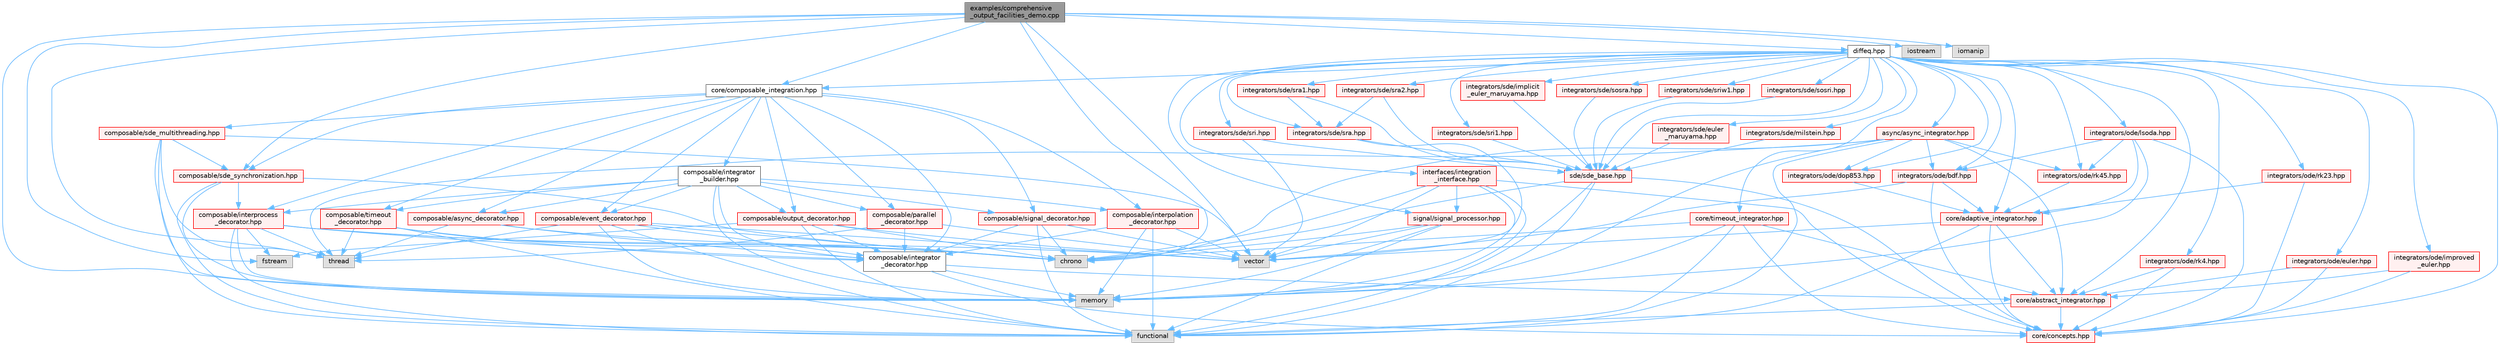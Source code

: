 digraph "examples/comprehensive_output_facilities_demo.cpp"
{
 // LATEX_PDF_SIZE
  bgcolor="transparent";
  edge [fontname=Helvetica,fontsize=10,labelfontname=Helvetica,labelfontsize=10];
  node [fontname=Helvetica,fontsize=10,shape=box,height=0.2,width=0.4];
  Node1 [id="Node000001",label="examples/comprehensive\l_output_facilities_demo.cpp",height=0.2,width=0.4,color="gray40", fillcolor="grey60", style="filled", fontcolor="black",tooltip="Comprehensive demonstration of enhanced output facilities."];
  Node1 -> Node2 [id="edge1_Node000001_Node000002",color="steelblue1",style="solid",tooltip=" "];
  Node2 [id="Node000002",label="diffeq.hpp",height=0.2,width=0.4,color="grey40", fillcolor="white", style="filled",URL="$diffeq_8hpp.html",tooltip="Modern C++ ODE Integration Library with Real-time Signal Processing."];
  Node2 -> Node3 [id="edge2_Node000002_Node000003",color="steelblue1",style="solid",tooltip=" "];
  Node3 [id="Node000003",label="core/concepts.hpp",height=0.2,width=0.4,color="red", fillcolor="#FFF0F0", style="filled",URL="$concepts_8hpp_source.html",tooltip=" "];
  Node2 -> Node8 [id="edge3_Node000002_Node000008",color="steelblue1",style="solid",tooltip=" "];
  Node8 [id="Node000008",label="core/abstract_integrator.hpp",height=0.2,width=0.4,color="red", fillcolor="#FFF0F0", style="filled",URL="$abstract__integrator_8hpp_source.html",tooltip=" "];
  Node8 -> Node9 [id="edge4_Node000008_Node000009",color="steelblue1",style="solid",tooltip=" "];
  Node9 [id="Node000009",label="functional",height=0.2,width=0.4,color="grey60", fillcolor="#E0E0E0", style="filled",tooltip=" "];
  Node8 -> Node3 [id="edge5_Node000008_Node000003",color="steelblue1",style="solid",tooltip=" "];
  Node2 -> Node10 [id="edge6_Node000002_Node000010",color="steelblue1",style="solid",tooltip=" "];
  Node10 [id="Node000010",label="core/adaptive_integrator.hpp",height=0.2,width=0.4,color="red", fillcolor="#FFF0F0", style="filled",URL="$adaptive__integrator_8hpp_source.html",tooltip=" "];
  Node10 -> Node9 [id="edge7_Node000010_Node000009",color="steelblue1",style="solid",tooltip=" "];
  Node10 -> Node11 [id="edge8_Node000010_Node000011",color="steelblue1",style="solid",tooltip=" "];
  Node11 [id="Node000011",label="vector",height=0.2,width=0.4,color="grey60", fillcolor="#E0E0E0", style="filled",tooltip=" "];
  Node10 -> Node3 [id="edge9_Node000010_Node000003",color="steelblue1",style="solid",tooltip=" "];
  Node10 -> Node8 [id="edge10_Node000010_Node000008",color="steelblue1",style="solid",tooltip=" "];
  Node2 -> Node17 [id="edge11_Node000002_Node000017",color="steelblue1",style="solid",tooltip=" "];
  Node17 [id="Node000017",label="core/timeout_integrator.hpp",height=0.2,width=0.4,color="red", fillcolor="#FFF0F0", style="filled",URL="$timeout__integrator_8hpp_source.html",tooltip=" "];
  Node17 -> Node19 [id="edge12_Node000017_Node000019",color="steelblue1",style="solid",tooltip=" "];
  Node19 [id="Node000019",label="chrono",height=0.2,width=0.4,color="grey60", fillcolor="#E0E0E0", style="filled",tooltip=" "];
  Node17 -> Node20 [id="edge13_Node000017_Node000020",color="steelblue1",style="solid",tooltip=" "];
  Node20 [id="Node000020",label="memory",height=0.2,width=0.4,color="grey60", fillcolor="#E0E0E0", style="filled",tooltip=" "];
  Node17 -> Node9 [id="edge14_Node000017_Node000009",color="steelblue1",style="solid",tooltip=" "];
  Node17 -> Node3 [id="edge15_Node000017_Node000003",color="steelblue1",style="solid",tooltip=" "];
  Node17 -> Node8 [id="edge16_Node000017_Node000008",color="steelblue1",style="solid",tooltip=" "];
  Node2 -> Node21 [id="edge17_Node000002_Node000021",color="steelblue1",style="solid",tooltip=" "];
  Node21 [id="Node000021",label="core/composable_integration.hpp",height=0.2,width=0.4,color="grey40", fillcolor="white", style="filled",URL="$composable__integration_8hpp.html",tooltip="Composable integration architecture using decorator pattern."];
  Node21 -> Node22 [id="edge18_Node000021_Node000022",color="steelblue1",style="solid",tooltip=" "];
  Node22 [id="Node000022",label="composable/integrator\l_decorator.hpp",height=0.2,width=0.4,color="grey40", fillcolor="white", style="filled",URL="$integrator__decorator_8hpp_source.html",tooltip=" "];
  Node22 -> Node3 [id="edge19_Node000022_Node000003",color="steelblue1",style="solid",tooltip=" "];
  Node22 -> Node8 [id="edge20_Node000022_Node000008",color="steelblue1",style="solid",tooltip=" "];
  Node22 -> Node20 [id="edge21_Node000022_Node000020",color="steelblue1",style="solid",tooltip=" "];
  Node21 -> Node23 [id="edge22_Node000021_Node000023",color="steelblue1",style="solid",tooltip=" "];
  Node23 [id="Node000023",label="composable/timeout\l_decorator.hpp",height=0.2,width=0.4,color="red", fillcolor="#FFF0F0", style="filled",URL="$timeout__decorator_8hpp_source.html",tooltip=" "];
  Node23 -> Node22 [id="edge23_Node000023_Node000022",color="steelblue1",style="solid",tooltip=" "];
  Node23 -> Node19 [id="edge24_Node000023_Node000019",color="steelblue1",style="solid",tooltip=" "];
  Node23 -> Node9 [id="edge25_Node000023_Node000009",color="steelblue1",style="solid",tooltip=" "];
  Node23 -> Node24 [id="edge26_Node000023_Node000024",color="steelblue1",style="solid",tooltip=" "];
  Node24 [id="Node000024",label="thread",height=0.2,width=0.4,color="grey60", fillcolor="#E0E0E0", style="filled",tooltip=" "];
  Node21 -> Node25 [id="edge27_Node000021_Node000025",color="steelblue1",style="solid",tooltip=" "];
  Node25 [id="Node000025",label="composable/parallel\l_decorator.hpp",height=0.2,width=0.4,color="red", fillcolor="#FFF0F0", style="filled",URL="$parallel__decorator_8hpp_source.html",tooltip=" "];
  Node25 -> Node22 [id="edge28_Node000025_Node000022",color="steelblue1",style="solid",tooltip=" "];
  Node25 -> Node11 [id="edge29_Node000025_Node000011",color="steelblue1",style="solid",tooltip=" "];
  Node25 -> Node24 [id="edge30_Node000025_Node000024",color="steelblue1",style="solid",tooltip=" "];
  Node21 -> Node28 [id="edge31_Node000021_Node000028",color="steelblue1",style="solid",tooltip=" "];
  Node28 [id="Node000028",label="composable/async_decorator.hpp",height=0.2,width=0.4,color="red", fillcolor="#FFF0F0", style="filled",URL="$async__decorator_8hpp_source.html",tooltip=" "];
  Node28 -> Node22 [id="edge32_Node000028_Node000022",color="steelblue1",style="solid",tooltip=" "];
  Node28 -> Node19 [id="edge33_Node000028_Node000019",color="steelblue1",style="solid",tooltip=" "];
  Node28 -> Node24 [id="edge34_Node000028_Node000024",color="steelblue1",style="solid",tooltip=" "];
  Node21 -> Node31 [id="edge35_Node000021_Node000031",color="steelblue1",style="solid",tooltip=" "];
  Node31 [id="Node000031",label="composable/output_decorator.hpp",height=0.2,width=0.4,color="red", fillcolor="#FFF0F0", style="filled",URL="$output__decorator_8hpp_source.html",tooltip=" "];
  Node31 -> Node22 [id="edge36_Node000031_Node000022",color="steelblue1",style="solid",tooltip=" "];
  Node31 -> Node11 [id="edge37_Node000031_Node000011",color="steelblue1",style="solid",tooltip=" "];
  Node31 -> Node9 [id="edge38_Node000031_Node000009",color="steelblue1",style="solid",tooltip=" "];
  Node31 -> Node19 [id="edge39_Node000031_Node000019",color="steelblue1",style="solid",tooltip=" "];
  Node31 -> Node32 [id="edge40_Node000031_Node000032",color="steelblue1",style="solid",tooltip=" "];
  Node32 [id="Node000032",label="fstream",height=0.2,width=0.4,color="grey60", fillcolor="#E0E0E0", style="filled",tooltip=" "];
  Node21 -> Node34 [id="edge41_Node000021_Node000034",color="steelblue1",style="solid",tooltip=" "];
  Node34 [id="Node000034",label="composable/signal_decorator.hpp",height=0.2,width=0.4,color="red", fillcolor="#FFF0F0", style="filled",URL="$signal__decorator_8hpp_source.html",tooltip=" "];
  Node34 -> Node22 [id="edge42_Node000034_Node000022",color="steelblue1",style="solid",tooltip=" "];
  Node34 -> Node11 [id="edge43_Node000034_Node000011",color="steelblue1",style="solid",tooltip=" "];
  Node34 -> Node9 [id="edge44_Node000034_Node000009",color="steelblue1",style="solid",tooltip=" "];
  Node34 -> Node19 [id="edge45_Node000034_Node000019",color="steelblue1",style="solid",tooltip=" "];
  Node21 -> Node36 [id="edge46_Node000021_Node000036",color="steelblue1",style="solid",tooltip=" "];
  Node36 [id="Node000036",label="composable/interpolation\l_decorator.hpp",height=0.2,width=0.4,color="red", fillcolor="#FFF0F0", style="filled",URL="$interpolation__decorator_8hpp_source.html",tooltip=" "];
  Node36 -> Node22 [id="edge47_Node000036_Node000022",color="steelblue1",style="solid",tooltip=" "];
  Node36 -> Node11 [id="edge48_Node000036_Node000011",color="steelblue1",style="solid",tooltip=" "];
  Node36 -> Node9 [id="edge49_Node000036_Node000009",color="steelblue1",style="solid",tooltip=" "];
  Node36 -> Node20 [id="edge50_Node000036_Node000020",color="steelblue1",style="solid",tooltip=" "];
  Node21 -> Node38 [id="edge51_Node000021_Node000038",color="steelblue1",style="solid",tooltip=" "];
  Node38 [id="Node000038",label="composable/interprocess\l_decorator.hpp",height=0.2,width=0.4,color="red", fillcolor="#FFF0F0", style="filled",URL="$interprocess__decorator_8hpp_source.html",tooltip=" "];
  Node38 -> Node22 [id="edge52_Node000038_Node000022",color="steelblue1",style="solid",tooltip=" "];
  Node38 -> Node20 [id="edge53_Node000038_Node000020",color="steelblue1",style="solid",tooltip=" "];
  Node38 -> Node11 [id="edge54_Node000038_Node000011",color="steelblue1",style="solid",tooltip=" "];
  Node38 -> Node24 [id="edge55_Node000038_Node000024",color="steelblue1",style="solid",tooltip=" "];
  Node38 -> Node19 [id="edge56_Node000038_Node000019",color="steelblue1",style="solid",tooltip=" "];
  Node38 -> Node9 [id="edge57_Node000038_Node000009",color="steelblue1",style="solid",tooltip=" "];
  Node38 -> Node32 [id="edge58_Node000038_Node000032",color="steelblue1",style="solid",tooltip=" "];
  Node21 -> Node46 [id="edge59_Node000021_Node000046",color="steelblue1",style="solid",tooltip=" "];
  Node46 [id="Node000046",label="composable/event_decorator.hpp",height=0.2,width=0.4,color="red", fillcolor="#FFF0F0", style="filled",URL="$event__decorator_8hpp_source.html",tooltip=" "];
  Node46 -> Node22 [id="edge60_Node000046_Node000022",color="steelblue1",style="solid",tooltip=" "];
  Node46 -> Node9 [id="edge61_Node000046_Node000009",color="steelblue1",style="solid",tooltip=" "];
  Node46 -> Node11 [id="edge62_Node000046_Node000011",color="steelblue1",style="solid",tooltip=" "];
  Node46 -> Node20 [id="edge63_Node000046_Node000020",color="steelblue1",style="solid",tooltip=" "];
  Node46 -> Node24 [id="edge64_Node000046_Node000024",color="steelblue1",style="solid",tooltip=" "];
  Node46 -> Node19 [id="edge65_Node000046_Node000019",color="steelblue1",style="solid",tooltip=" "];
  Node21 -> Node48 [id="edge66_Node000021_Node000048",color="steelblue1",style="solid",tooltip=" "];
  Node48 [id="Node000048",label="composable/sde_synchronization.hpp",height=0.2,width=0.4,color="red", fillcolor="#FFF0F0", style="filled",URL="$sde__synchronization_8hpp_source.html",tooltip=" "];
  Node48 -> Node38 [id="edge67_Node000048_Node000038",color="steelblue1",style="solid",tooltip=" "];
  Node48 -> Node9 [id="edge68_Node000048_Node000009",color="steelblue1",style="solid",tooltip=" "];
  Node48 -> Node20 [id="edge69_Node000048_Node000020",color="steelblue1",style="solid",tooltip=" "];
  Node48 -> Node19 [id="edge70_Node000048_Node000019",color="steelblue1",style="solid",tooltip=" "];
  Node21 -> Node50 [id="edge71_Node000021_Node000050",color="steelblue1",style="solid",tooltip=" "];
  Node50 [id="Node000050",label="composable/sde_multithreading.hpp",height=0.2,width=0.4,color="red", fillcolor="#FFF0F0", style="filled",URL="$sde__multithreading_8hpp_source.html",tooltip=" "];
  Node50 -> Node48 [id="edge72_Node000050_Node000048",color="steelblue1",style="solid",tooltip=" "];
  Node50 -> Node24 [id="edge73_Node000050_Node000024",color="steelblue1",style="solid",tooltip=" "];
  Node50 -> Node20 [id="edge74_Node000050_Node000020",color="steelblue1",style="solid",tooltip=" "];
  Node50 -> Node11 [id="edge75_Node000050_Node000011",color="steelblue1",style="solid",tooltip=" "];
  Node50 -> Node9 [id="edge76_Node000050_Node000009",color="steelblue1",style="solid",tooltip=" "];
  Node21 -> Node53 [id="edge77_Node000021_Node000053",color="steelblue1",style="solid",tooltip=" "];
  Node53 [id="Node000053",label="composable/integrator\l_builder.hpp",height=0.2,width=0.4,color="grey40", fillcolor="white", style="filled",URL="$integrator__builder_8hpp_source.html",tooltip=" "];
  Node53 -> Node22 [id="edge78_Node000053_Node000022",color="steelblue1",style="solid",tooltip=" "];
  Node53 -> Node23 [id="edge79_Node000053_Node000023",color="steelblue1",style="solid",tooltip=" "];
  Node53 -> Node25 [id="edge80_Node000053_Node000025",color="steelblue1",style="solid",tooltip=" "];
  Node53 -> Node28 [id="edge81_Node000053_Node000028",color="steelblue1",style="solid",tooltip=" "];
  Node53 -> Node31 [id="edge82_Node000053_Node000031",color="steelblue1",style="solid",tooltip=" "];
  Node53 -> Node34 [id="edge83_Node000053_Node000034",color="steelblue1",style="solid",tooltip=" "];
  Node53 -> Node36 [id="edge84_Node000053_Node000036",color="steelblue1",style="solid",tooltip=" "];
  Node53 -> Node38 [id="edge85_Node000053_Node000038",color="steelblue1",style="solid",tooltip=" "];
  Node53 -> Node46 [id="edge86_Node000053_Node000046",color="steelblue1",style="solid",tooltip=" "];
  Node53 -> Node20 [id="edge87_Node000053_Node000020",color="steelblue1",style="solid",tooltip=" "];
  Node2 -> Node54 [id="edge88_Node000002_Node000054",color="steelblue1",style="solid",tooltip=" "];
  Node54 [id="Node000054",label="integrators/ode/euler.hpp",height=0.2,width=0.4,color="red", fillcolor="#FFF0F0", style="filled",URL="$euler_8hpp_source.html",tooltip=" "];
  Node54 -> Node3 [id="edge89_Node000054_Node000003",color="steelblue1",style="solid",tooltip=" "];
  Node54 -> Node8 [id="edge90_Node000054_Node000008",color="steelblue1",style="solid",tooltip=" "];
  Node2 -> Node55 [id="edge91_Node000002_Node000055",color="steelblue1",style="solid",tooltip=" "];
  Node55 [id="Node000055",label="integrators/ode/improved\l_euler.hpp",height=0.2,width=0.4,color="red", fillcolor="#FFF0F0", style="filled",URL="$improved__euler_8hpp_source.html",tooltip=" "];
  Node55 -> Node3 [id="edge92_Node000055_Node000003",color="steelblue1",style="solid",tooltip=" "];
  Node55 -> Node8 [id="edge93_Node000055_Node000008",color="steelblue1",style="solid",tooltip=" "];
  Node2 -> Node56 [id="edge94_Node000002_Node000056",color="steelblue1",style="solid",tooltip=" "];
  Node56 [id="Node000056",label="integrators/ode/rk4.hpp",height=0.2,width=0.4,color="red", fillcolor="#FFF0F0", style="filled",URL="$rk4_8hpp_source.html",tooltip=" "];
  Node56 -> Node3 [id="edge95_Node000056_Node000003",color="steelblue1",style="solid",tooltip=" "];
  Node56 -> Node8 [id="edge96_Node000056_Node000008",color="steelblue1",style="solid",tooltip=" "];
  Node2 -> Node57 [id="edge97_Node000002_Node000057",color="steelblue1",style="solid",tooltip=" "];
  Node57 [id="Node000057",label="integrators/ode/rk23.hpp",height=0.2,width=0.4,color="red", fillcolor="#FFF0F0", style="filled",URL="$rk23_8hpp_source.html",tooltip=" "];
  Node57 -> Node3 [id="edge98_Node000057_Node000003",color="steelblue1",style="solid",tooltip=" "];
  Node57 -> Node10 [id="edge99_Node000057_Node000010",color="steelblue1",style="solid",tooltip=" "];
  Node2 -> Node58 [id="edge100_Node000002_Node000058",color="steelblue1",style="solid",tooltip=" "];
  Node58 [id="Node000058",label="integrators/ode/rk45.hpp",height=0.2,width=0.4,color="red", fillcolor="#FFF0F0", style="filled",URL="$rk45_8hpp_source.html",tooltip=" "];
  Node58 -> Node10 [id="edge101_Node000058_Node000010",color="steelblue1",style="solid",tooltip=" "];
  Node2 -> Node59 [id="edge102_Node000002_Node000059",color="steelblue1",style="solid",tooltip=" "];
  Node59 [id="Node000059",label="integrators/ode/dop853.hpp",height=0.2,width=0.4,color="red", fillcolor="#FFF0F0", style="filled",URL="$dop853_8hpp_source.html",tooltip=" "];
  Node59 -> Node10 [id="edge103_Node000059_Node000010",color="steelblue1",style="solid",tooltip=" "];
  Node2 -> Node61 [id="edge104_Node000002_Node000061",color="steelblue1",style="solid",tooltip=" "];
  Node61 [id="Node000061",label="integrators/ode/bdf.hpp",height=0.2,width=0.4,color="red", fillcolor="#FFF0F0", style="filled",URL="$bdf_8hpp_source.html",tooltip=" "];
  Node61 -> Node3 [id="edge105_Node000061_Node000003",color="steelblue1",style="solid",tooltip=" "];
  Node61 -> Node10 [id="edge106_Node000061_Node000010",color="steelblue1",style="solid",tooltip=" "];
  Node61 -> Node11 [id="edge107_Node000061_Node000011",color="steelblue1",style="solid",tooltip=" "];
  Node2 -> Node62 [id="edge108_Node000002_Node000062",color="steelblue1",style="solid",tooltip=" "];
  Node62 [id="Node000062",label="integrators/ode/lsoda.hpp",height=0.2,width=0.4,color="red", fillcolor="#FFF0F0", style="filled",URL="$lsoda_8hpp_source.html",tooltip=" "];
  Node62 -> Node3 [id="edge109_Node000062_Node000003",color="steelblue1",style="solid",tooltip=" "];
  Node62 -> Node10 [id="edge110_Node000062_Node000010",color="steelblue1",style="solid",tooltip=" "];
  Node62 -> Node58 [id="edge111_Node000062_Node000058",color="steelblue1",style="solid",tooltip=" "];
  Node62 -> Node61 [id="edge112_Node000062_Node000061",color="steelblue1",style="solid",tooltip=" "];
  Node62 -> Node20 [id="edge113_Node000062_Node000020",color="steelblue1",style="solid",tooltip=" "];
  Node2 -> Node63 [id="edge114_Node000002_Node000063",color="steelblue1",style="solid",tooltip=" "];
  Node63 [id="Node000063",label="sde/sde_base.hpp",height=0.2,width=0.4,color="red", fillcolor="#FFF0F0", style="filled",URL="$sde__base_8hpp_source.html",tooltip=" "];
  Node63 -> Node3 [id="edge115_Node000063_Node000003",color="steelblue1",style="solid",tooltip=" "];
  Node63 -> Node9 [id="edge116_Node000063_Node000009",color="steelblue1",style="solid",tooltip=" "];
  Node63 -> Node20 [id="edge117_Node000063_Node000020",color="steelblue1",style="solid",tooltip=" "];
  Node63 -> Node19 [id="edge118_Node000063_Node000019",color="steelblue1",style="solid",tooltip=" "];
  Node2 -> Node64 [id="edge119_Node000002_Node000064",color="steelblue1",style="solid",tooltip=" "];
  Node64 [id="Node000064",label="integrators/sde/euler\l_maruyama.hpp",height=0.2,width=0.4,color="red", fillcolor="#FFF0F0", style="filled",URL="$euler__maruyama_8hpp_source.html",tooltip=" "];
  Node64 -> Node63 [id="edge120_Node000064_Node000063",color="steelblue1",style="solid",tooltip=" "];
  Node2 -> Node65 [id="edge121_Node000002_Node000065",color="steelblue1",style="solid",tooltip=" "];
  Node65 [id="Node000065",label="integrators/sde/milstein.hpp",height=0.2,width=0.4,color="red", fillcolor="#FFF0F0", style="filled",URL="$milstein_8hpp_source.html",tooltip=" "];
  Node65 -> Node63 [id="edge122_Node000065_Node000063",color="steelblue1",style="solid",tooltip=" "];
  Node2 -> Node66 [id="edge123_Node000002_Node000066",color="steelblue1",style="solid",tooltip=" "];
  Node66 [id="Node000066",label="integrators/sde/sri1.hpp",height=0.2,width=0.4,color="red", fillcolor="#FFF0F0", style="filled",URL="$sri1_8hpp_source.html",tooltip=" "];
  Node66 -> Node63 [id="edge124_Node000066_Node000063",color="steelblue1",style="solid",tooltip=" "];
  Node2 -> Node67 [id="edge125_Node000002_Node000067",color="steelblue1",style="solid",tooltip=" "];
  Node67 [id="Node000067",label="integrators/sde/implicit\l_euler_maruyama.hpp",height=0.2,width=0.4,color="red", fillcolor="#FFF0F0", style="filled",URL="$implicit__euler__maruyama_8hpp_source.html",tooltip=" "];
  Node67 -> Node63 [id="edge126_Node000067_Node000063",color="steelblue1",style="solid",tooltip=" "];
  Node2 -> Node68 [id="edge127_Node000002_Node000068",color="steelblue1",style="solid",tooltip=" "];
  Node68 [id="Node000068",label="integrators/sde/sra.hpp",height=0.2,width=0.4,color="red", fillcolor="#FFF0F0", style="filled",URL="$sra_8hpp_source.html",tooltip=" "];
  Node68 -> Node63 [id="edge128_Node000068_Node000063",color="steelblue1",style="solid",tooltip=" "];
  Node68 -> Node11 [id="edge129_Node000068_Node000011",color="steelblue1",style="solid",tooltip=" "];
  Node2 -> Node69 [id="edge130_Node000002_Node000069",color="steelblue1",style="solid",tooltip=" "];
  Node69 [id="Node000069",label="integrators/sde/sra1.hpp",height=0.2,width=0.4,color="red", fillcolor="#FFF0F0", style="filled",URL="$sra1_8hpp_source.html",tooltip=" "];
  Node69 -> Node68 [id="edge131_Node000069_Node000068",color="steelblue1",style="solid",tooltip=" "];
  Node69 -> Node63 [id="edge132_Node000069_Node000063",color="steelblue1",style="solid",tooltip=" "];
  Node2 -> Node70 [id="edge133_Node000002_Node000070",color="steelblue1",style="solid",tooltip=" "];
  Node70 [id="Node000070",label="integrators/sde/sra2.hpp",height=0.2,width=0.4,color="red", fillcolor="#FFF0F0", style="filled",URL="$sra2_8hpp_source.html",tooltip=" "];
  Node70 -> Node68 [id="edge134_Node000070_Node000068",color="steelblue1",style="solid",tooltip=" "];
  Node70 -> Node63 [id="edge135_Node000070_Node000063",color="steelblue1",style="solid",tooltip=" "];
  Node2 -> Node71 [id="edge136_Node000002_Node000071",color="steelblue1",style="solid",tooltip=" "];
  Node71 [id="Node000071",label="integrators/sde/sosra.hpp",height=0.2,width=0.4,color="red", fillcolor="#FFF0F0", style="filled",URL="$sosra_8hpp_source.html",tooltip=" "];
  Node71 -> Node63 [id="edge137_Node000071_Node000063",color="steelblue1",style="solid",tooltip=" "];
  Node2 -> Node72 [id="edge138_Node000002_Node000072",color="steelblue1",style="solid",tooltip=" "];
  Node72 [id="Node000072",label="integrators/sde/sri.hpp",height=0.2,width=0.4,color="red", fillcolor="#FFF0F0", style="filled",URL="$sri_8hpp_source.html",tooltip=" "];
  Node72 -> Node63 [id="edge139_Node000072_Node000063",color="steelblue1",style="solid",tooltip=" "];
  Node72 -> Node11 [id="edge140_Node000072_Node000011",color="steelblue1",style="solid",tooltip=" "];
  Node2 -> Node73 [id="edge141_Node000002_Node000073",color="steelblue1",style="solid",tooltip=" "];
  Node73 [id="Node000073",label="integrators/sde/sriw1.hpp",height=0.2,width=0.4,color="red", fillcolor="#FFF0F0", style="filled",URL="$sriw1_8hpp_source.html",tooltip=" "];
  Node73 -> Node63 [id="edge142_Node000073_Node000063",color="steelblue1",style="solid",tooltip=" "];
  Node2 -> Node74 [id="edge143_Node000002_Node000074",color="steelblue1",style="solid",tooltip=" "];
  Node74 [id="Node000074",label="integrators/sde/sosri.hpp",height=0.2,width=0.4,color="red", fillcolor="#FFF0F0", style="filled",URL="$sosri_8hpp_source.html",tooltip=" "];
  Node74 -> Node63 [id="edge144_Node000074_Node000063",color="steelblue1",style="solid",tooltip=" "];
  Node2 -> Node75 [id="edge145_Node000002_Node000075",color="steelblue1",style="solid",tooltip=" "];
  Node75 [id="Node000075",label="async/async_integrator.hpp",height=0.2,width=0.4,color="red", fillcolor="#FFF0F0", style="filled",URL="$async__integrator_8hpp_source.html",tooltip=" "];
  Node75 -> Node8 [id="edge146_Node000075_Node000008",color="steelblue1",style="solid",tooltip=" "];
  Node75 -> Node58 [id="edge147_Node000075_Node000058",color="steelblue1",style="solid",tooltip=" "];
  Node75 -> Node59 [id="edge148_Node000075_Node000059",color="steelblue1",style="solid",tooltip=" "];
  Node75 -> Node61 [id="edge149_Node000075_Node000061",color="steelblue1",style="solid",tooltip=" "];
  Node75 -> Node24 [id="edge150_Node000075_Node000024",color="steelblue1",style="solid",tooltip=" "];
  Node75 -> Node9 [id="edge151_Node000075_Node000009",color="steelblue1",style="solid",tooltip=" "];
  Node75 -> Node20 [id="edge152_Node000075_Node000020",color="steelblue1",style="solid",tooltip=" "];
  Node75 -> Node19 [id="edge153_Node000075_Node000019",color="steelblue1",style="solid",tooltip=" "];
  Node2 -> Node77 [id="edge154_Node000002_Node000077",color="steelblue1",style="solid",tooltip=" "];
  Node77 [id="Node000077",label="signal/signal_processor.hpp",height=0.2,width=0.4,color="red", fillcolor="#FFF0F0", style="filled",URL="$signal__processor_8hpp_source.html",tooltip=" "];
  Node77 -> Node9 [id="edge155_Node000077_Node000009",color="steelblue1",style="solid",tooltip=" "];
  Node77 -> Node20 [id="edge156_Node000077_Node000020",color="steelblue1",style="solid",tooltip=" "];
  Node77 -> Node11 [id="edge157_Node000077_Node000011",color="steelblue1",style="solid",tooltip=" "];
  Node77 -> Node19 [id="edge158_Node000077_Node000019",color="steelblue1",style="solid",tooltip=" "];
  Node2 -> Node80 [id="edge159_Node000002_Node000080",color="steelblue1",style="solid",tooltip=" "];
  Node80 [id="Node000080",label="interfaces/integration\l_interface.hpp",height=0.2,width=0.4,color="red", fillcolor="#FFF0F0", style="filled",URL="$integration__interface_8hpp_source.html",tooltip=" "];
  Node80 -> Node3 [id="edge160_Node000080_Node000003",color="steelblue1",style="solid",tooltip=" "];
  Node80 -> Node77 [id="edge161_Node000080_Node000077",color="steelblue1",style="solid",tooltip=" "];
  Node80 -> Node9 [id="edge162_Node000080_Node000009",color="steelblue1",style="solid",tooltip=" "];
  Node80 -> Node20 [id="edge163_Node000080_Node000020",color="steelblue1",style="solid",tooltip=" "];
  Node80 -> Node11 [id="edge164_Node000080_Node000011",color="steelblue1",style="solid",tooltip=" "];
  Node80 -> Node19 [id="edge165_Node000080_Node000019",color="steelblue1",style="solid",tooltip=" "];
  Node1 -> Node21 [id="edge166_Node000001_Node000021",color="steelblue1",style="solid",tooltip=" "];
  Node1 -> Node48 [id="edge167_Node000001_Node000048",color="steelblue1",style="solid",tooltip=" "];
  Node1 -> Node81 [id="edge168_Node000001_Node000081",color="steelblue1",style="solid",tooltip=" "];
  Node81 [id="Node000081",label="iostream",height=0.2,width=0.4,color="grey60", fillcolor="#E0E0E0", style="filled",tooltip=" "];
  Node1 -> Node11 [id="edge169_Node000001_Node000011",color="steelblue1",style="solid",tooltip=" "];
  Node1 -> Node19 [id="edge170_Node000001_Node000019",color="steelblue1",style="solid",tooltip=" "];
  Node1 -> Node82 [id="edge171_Node000001_Node000082",color="steelblue1",style="solid",tooltip=" "];
  Node82 [id="Node000082",label="iomanip",height=0.2,width=0.4,color="grey60", fillcolor="#E0E0E0", style="filled",tooltip=" "];
  Node1 -> Node32 [id="edge172_Node000001_Node000032",color="steelblue1",style="solid",tooltip=" "];
  Node1 -> Node24 [id="edge173_Node000001_Node000024",color="steelblue1",style="solid",tooltip=" "];
  Node1 -> Node20 [id="edge174_Node000001_Node000020",color="steelblue1",style="solid",tooltip=" "];
}
